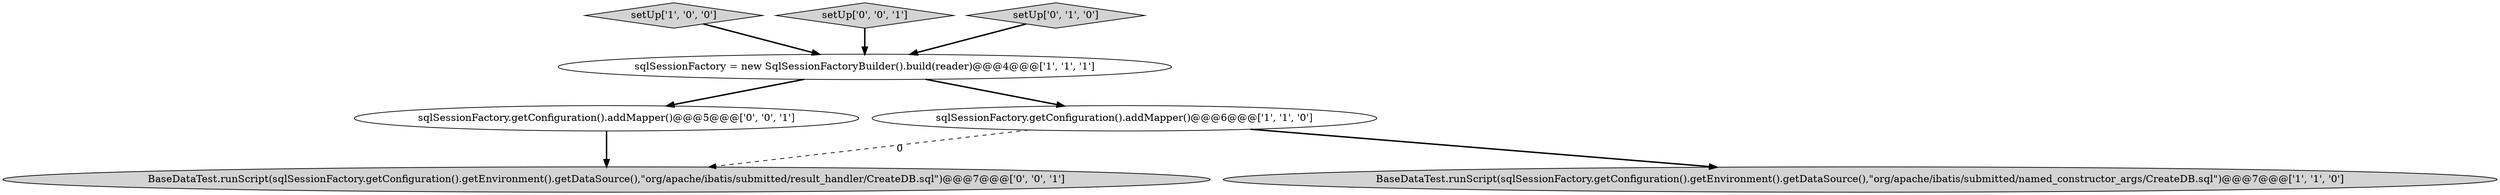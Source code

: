 digraph {
7 [style = filled, label = "BaseDataTest.runScript(sqlSessionFactory.getConfiguration().getEnvironment().getDataSource(),\"org/apache/ibatis/submitted/result_handler/CreateDB.sql\")@@@7@@@['0', '0', '1']", fillcolor = lightgray, shape = ellipse image = "AAA0AAABBB3BBB"];
2 [style = filled, label = "setUp['1', '0', '0']", fillcolor = lightgray, shape = diamond image = "AAA0AAABBB1BBB"];
5 [style = filled, label = "sqlSessionFactory.getConfiguration().addMapper()@@@5@@@['0', '0', '1']", fillcolor = white, shape = ellipse image = "AAA0AAABBB3BBB"];
6 [style = filled, label = "setUp['0', '0', '1']", fillcolor = lightgray, shape = diamond image = "AAA0AAABBB3BBB"];
1 [style = filled, label = "BaseDataTest.runScript(sqlSessionFactory.getConfiguration().getEnvironment().getDataSource(),\"org/apache/ibatis/submitted/named_constructor_args/CreateDB.sql\")@@@7@@@['1', '1', '0']", fillcolor = lightgray, shape = ellipse image = "AAA0AAABBB1BBB"];
0 [style = filled, label = "sqlSessionFactory = new SqlSessionFactoryBuilder().build(reader)@@@4@@@['1', '1', '1']", fillcolor = white, shape = ellipse image = "AAA0AAABBB1BBB"];
4 [style = filled, label = "setUp['0', '1', '0']", fillcolor = lightgray, shape = diamond image = "AAA0AAABBB2BBB"];
3 [style = filled, label = "sqlSessionFactory.getConfiguration().addMapper()@@@6@@@['1', '1', '0']", fillcolor = white, shape = ellipse image = "AAA0AAABBB1BBB"];
0->3 [style = bold, label=""];
5->7 [style = bold, label=""];
2->0 [style = bold, label=""];
6->0 [style = bold, label=""];
3->1 [style = bold, label=""];
3->7 [style = dashed, label="0"];
4->0 [style = bold, label=""];
0->5 [style = bold, label=""];
}
